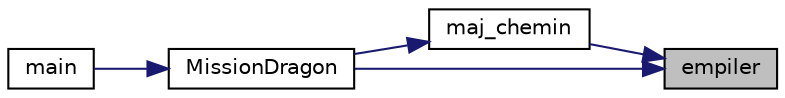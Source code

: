 digraph "empiler"
{
 // LATEX_PDF_SIZE
  edge [fontname="Helvetica",fontsize="10",labelfontname="Helvetica",labelfontsize="10"];
  node [fontname="Helvetica",fontsize="10",shape=record];
  rankdir="RL";
  Node1 [label="empiler",height=0.2,width=0.4,color="black", fillcolor="grey75", style="filled", fontcolor="black",tooltip="Empiler un item sur une pile."];
  Node1 -> Node2 [dir="back",color="midnightblue",fontsize="10",style="solid",fontname="Helvetica"];
  Node2 [label="maj_chemin",height=0.2,width=0.4,color="black", fillcolor="white", style="filled",URL="$laby_game_8cpp.html#adec24760babd442c43aace3b514d7a5d",tooltip="Met à jour la pile contenant les coordonnées du chemin du dragon."];
  Node2 -> Node3 [dir="back",color="midnightblue",fontsize="10",style="solid",fontname="Helvetica"];
  Node3 [label="MissionDragon",height=0.2,width=0.4,color="black", fillcolor="white", style="filled",URL="$laby_game_8h.html#aaf229a2ed61a835a28258b1a8e588be5",tooltip="Parcours du labyrinthe par le dragon."];
  Node3 -> Node4 [dir="back",color="midnightblue",fontsize="10",style="solid",fontname="Helvetica"];
  Node4 [label="main",height=0.2,width=0.4,color="black", fillcolor="white", style="filled",URL="$main_8cpp.html#ae66f6b31b5ad750f1fe042a706a4e3d4",tooltip=" "];
  Node1 -> Node3 [dir="back",color="midnightblue",fontsize="10",style="solid",fontname="Helvetica"];
}
